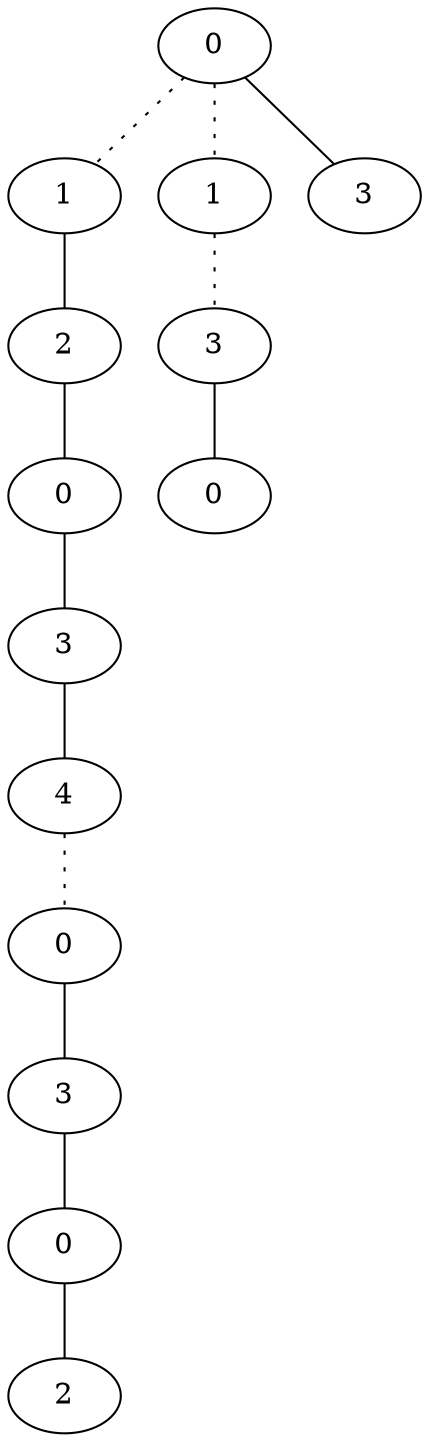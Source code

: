 graph {
a0[label=0];
a1[label=1];
a2[label=2];
a3[label=0];
a4[label=3];
a5[label=4];
a6[label=0];
a7[label=3];
a8[label=0];
a9[label=2];
a10[label=1];
a11[label=3];
a12[label=0];
a13[label=3];
a0 -- a1 [style=dotted];
a0 -- a10 [style=dotted];
a0 -- a13;
a1 -- a2;
a2 -- a3;
a3 -- a4;
a4 -- a5;
a5 -- a6 [style=dotted];
a6 -- a7;
a7 -- a8;
a8 -- a9;
a10 -- a11 [style=dotted];
a11 -- a12;
}

